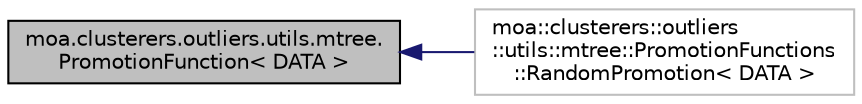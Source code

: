 digraph "moa.clusterers.outliers.utils.mtree.PromotionFunction&lt; DATA &gt;"
{
 // LATEX_PDF_SIZE
  edge [fontname="Helvetica",fontsize="10",labelfontname="Helvetica",labelfontsize="10"];
  node [fontname="Helvetica",fontsize="10",shape=record];
  rankdir="LR";
  Node1 [label="moa.clusterers.outliers.utils.mtree.\lPromotionFunction\< DATA \>",height=0.2,width=0.4,color="black", fillcolor="grey75", style="filled", fontcolor="black",tooltip=" "];
  Node1 -> Node2 [dir="back",color="midnightblue",fontsize="10",style="solid",fontname="Helvetica"];
  Node2 [label="moa::clusterers::outliers\l::utils::mtree::PromotionFunctions\l::RandomPromotion\< DATA \>",height=0.2,width=0.4,color="grey75", fillcolor="white", style="filled",tooltip=" "];
}
